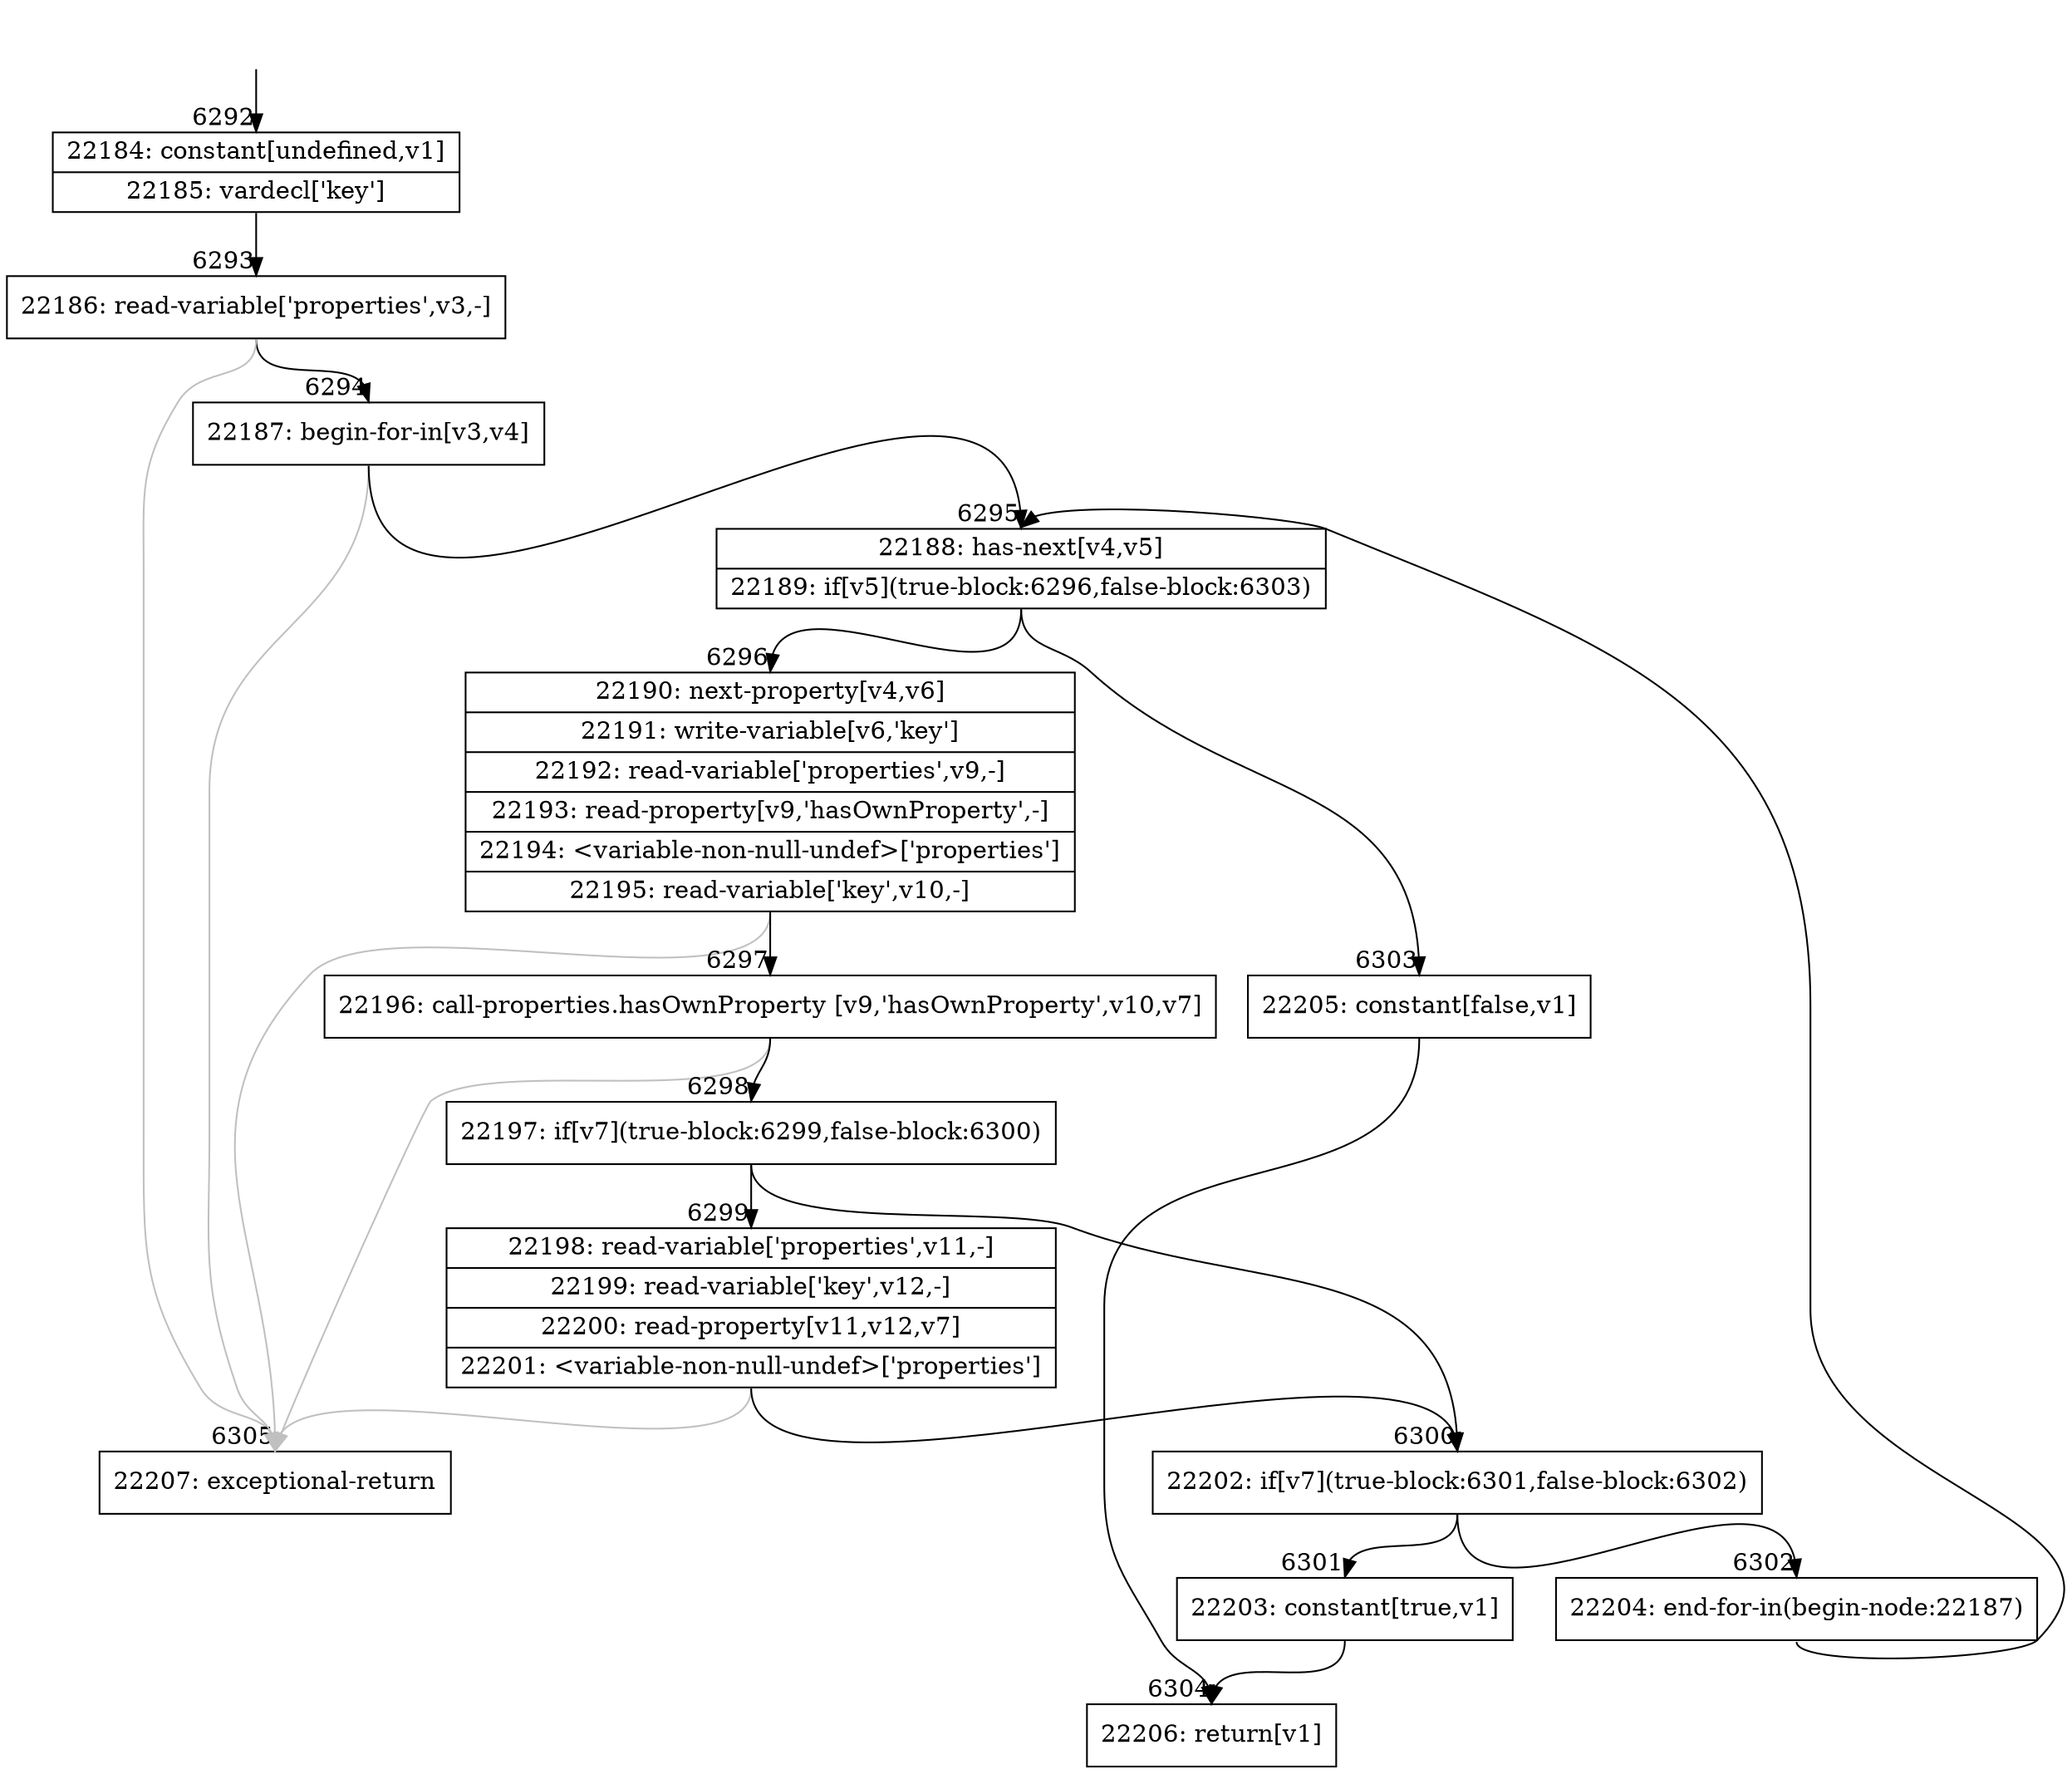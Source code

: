 digraph {
rankdir="TD"
BB_entry515[shape=none,label=""];
BB_entry515 -> BB6292 [tailport=s, headport=n, headlabel="    6292"]
BB6292 [shape=record label="{22184: constant[undefined,v1]|22185: vardecl['key']}" ] 
BB6292 -> BB6293 [tailport=s, headport=n, headlabel="      6293"]
BB6293 [shape=record label="{22186: read-variable['properties',v3,-]}" ] 
BB6293 -> BB6294 [tailport=s, headport=n, headlabel="      6294"]
BB6293 -> BB6305 [tailport=s, headport=n, color=gray, headlabel="      6305"]
BB6294 [shape=record label="{22187: begin-for-in[v3,v4]}" ] 
BB6294 -> BB6295 [tailport=s, headport=n, headlabel="      6295"]
BB6294 -> BB6305 [tailport=s, headport=n, color=gray]
BB6295 [shape=record label="{22188: has-next[v4,v5]|22189: if[v5](true-block:6296,false-block:6303)}" ] 
BB6295 -> BB6296 [tailport=s, headport=n, headlabel="      6296"]
BB6295 -> BB6303 [tailport=s, headport=n, headlabel="      6303"]
BB6296 [shape=record label="{22190: next-property[v4,v6]|22191: write-variable[v6,'key']|22192: read-variable['properties',v9,-]|22193: read-property[v9,'hasOwnProperty',-]|22194: \<variable-non-null-undef\>['properties']|22195: read-variable['key',v10,-]}" ] 
BB6296 -> BB6297 [tailport=s, headport=n, headlabel="      6297"]
BB6296 -> BB6305 [tailport=s, headport=n, color=gray]
BB6297 [shape=record label="{22196: call-properties.hasOwnProperty [v9,'hasOwnProperty',v10,v7]}" ] 
BB6297 -> BB6298 [tailport=s, headport=n, headlabel="      6298"]
BB6297 -> BB6305 [tailport=s, headport=n, color=gray]
BB6298 [shape=record label="{22197: if[v7](true-block:6299,false-block:6300)}" ] 
BB6298 -> BB6300 [tailport=s, headport=n, headlabel="      6300"]
BB6298 -> BB6299 [tailport=s, headport=n, headlabel="      6299"]
BB6299 [shape=record label="{22198: read-variable['properties',v11,-]|22199: read-variable['key',v12,-]|22200: read-property[v11,v12,v7]|22201: \<variable-non-null-undef\>['properties']}" ] 
BB6299 -> BB6300 [tailport=s, headport=n]
BB6299 -> BB6305 [tailport=s, headport=n, color=gray]
BB6300 [shape=record label="{22202: if[v7](true-block:6301,false-block:6302)}" ] 
BB6300 -> BB6301 [tailport=s, headport=n, headlabel="      6301"]
BB6300 -> BB6302 [tailport=s, headport=n, headlabel="      6302"]
BB6301 [shape=record label="{22203: constant[true,v1]}" ] 
BB6301 -> BB6304 [tailport=s, headport=n, headlabel="      6304"]
BB6302 [shape=record label="{22204: end-for-in(begin-node:22187)}" ] 
BB6302 -> BB6295 [tailport=s, headport=n]
BB6303 [shape=record label="{22205: constant[false,v1]}" ] 
BB6303 -> BB6304 [tailport=s, headport=n]
BB6304 [shape=record label="{22206: return[v1]}" ] 
BB6305 [shape=record label="{22207: exceptional-return}" ] 
//#$~ 11657
}
